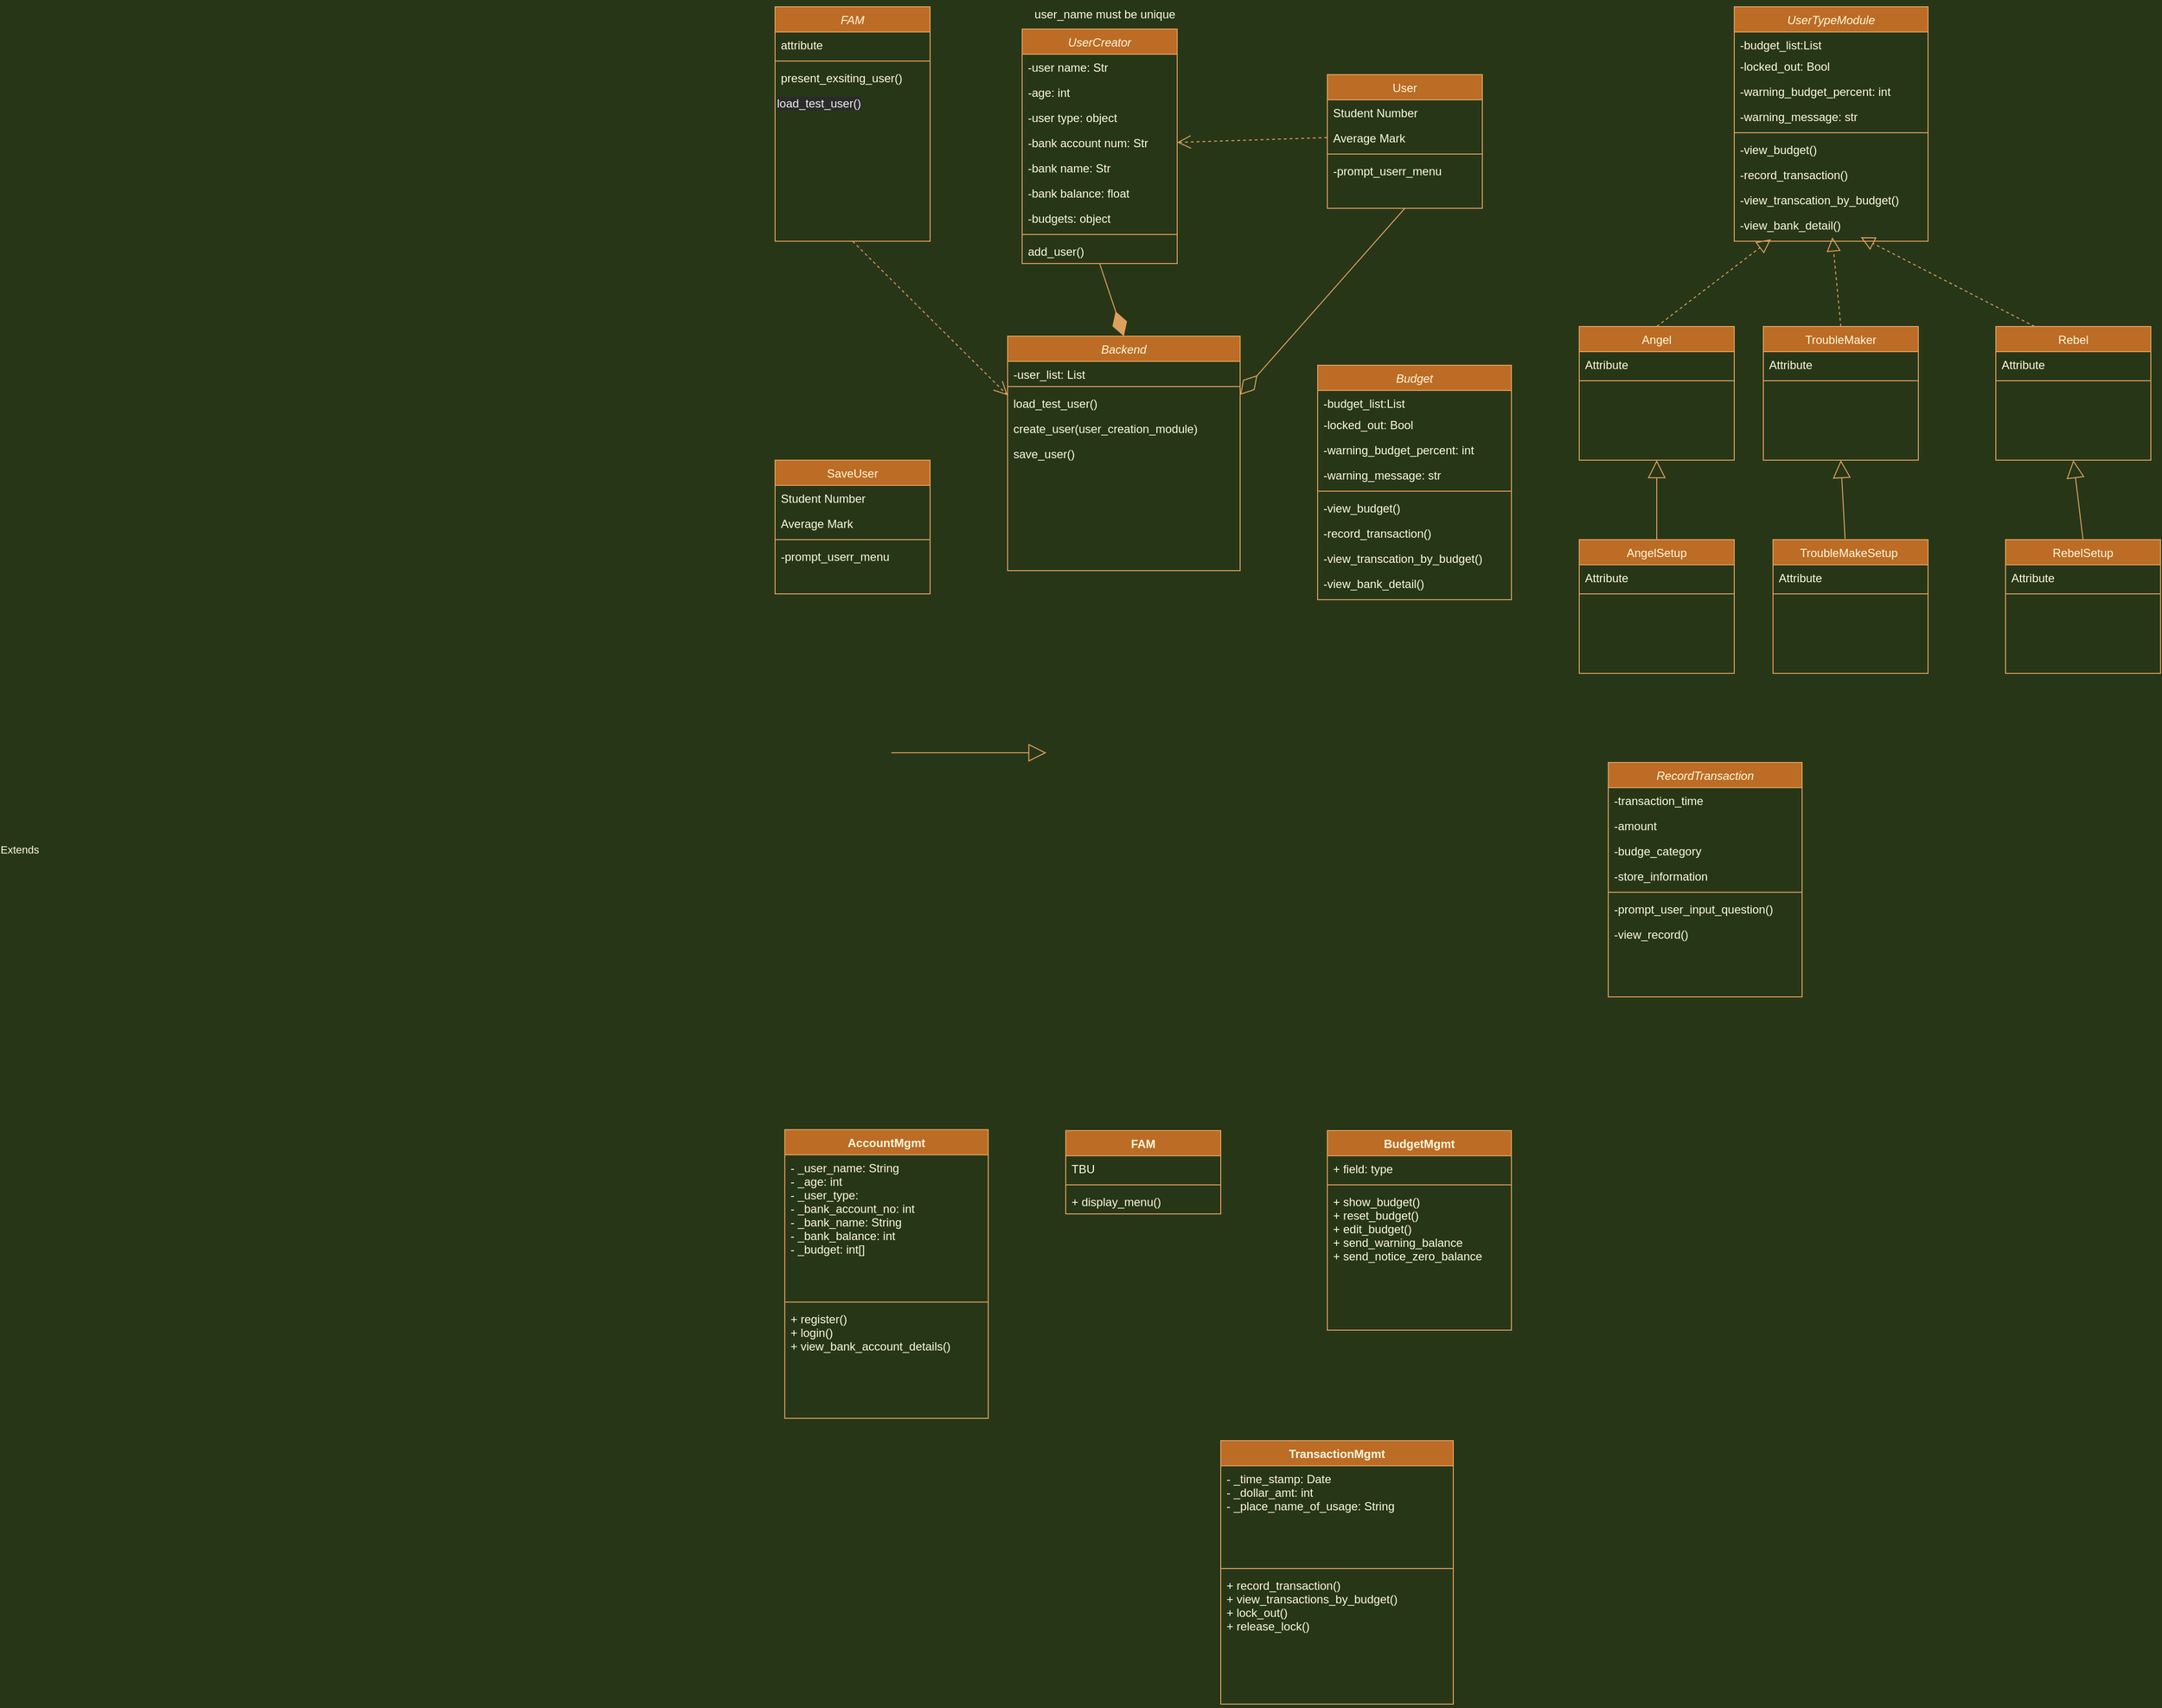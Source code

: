 <mxfile version="20.5.3" type="embed"><diagram name="페이지-1" id="A44BbUMmwWd1O3oi5qYL"><mxGraphModel dx="1912" dy="721" grid="1" gridSize="10" guides="1" tooltips="1" connect="1" arrows="1" fold="1" page="1" pageScale="1" pageWidth="827" pageHeight="1169" background="#283618" math="0" shadow="0"><root><mxCell id="0"/><mxCell id="1" parent="0"/><mxCell id="j7huyEhu6XZB4MYoPrBD-1" value="User" style="swimlane;fontStyle=0;align=center;verticalAlign=top;childLayout=stackLayout;horizontal=1;startSize=26;horizontalStack=0;resizeParent=1;resizeLast=0;collapsible=1;marginBottom=0;rounded=0;shadow=0;strokeWidth=1;fillColor=#BC6C25;strokeColor=#DDA15E;fontColor=#FEFAE0;" parent="1" vertex="1"><mxGeometry x="580" y="80" width="160" height="138" as="geometry"><mxRectangle x="130" y="380" width="160" height="26" as="alternateBounds"/></mxGeometry></mxCell><mxCell id="j7huyEhu6XZB4MYoPrBD-2" value="Student Number" style="text;align=left;verticalAlign=top;spacingLeft=4;spacingRight=4;overflow=hidden;rotatable=0;points=[[0,0.5],[1,0.5]];portConstraint=eastwest;fontColor=#FEFAE0;" parent="j7huyEhu6XZB4MYoPrBD-1" vertex="1"><mxGeometry y="26" width="160" height="26" as="geometry"/></mxCell><mxCell id="j7huyEhu6XZB4MYoPrBD-3" value="Average Mark" style="text;align=left;verticalAlign=top;spacingLeft=4;spacingRight=4;overflow=hidden;rotatable=0;points=[[0,0.5],[1,0.5]];portConstraint=eastwest;rounded=0;shadow=0;html=0;fontColor=#FEFAE0;" parent="j7huyEhu6XZB4MYoPrBD-1" vertex="1"><mxGeometry y="52" width="160" height="26" as="geometry"/></mxCell><mxCell id="j7huyEhu6XZB4MYoPrBD-4" value="" style="line;html=1;strokeWidth=1;align=left;verticalAlign=middle;spacingTop=-1;spacingLeft=3;spacingRight=3;rotatable=0;labelPosition=right;points=[];portConstraint=eastwest;labelBackgroundColor=#283618;fillColor=#BC6C25;strokeColor=#DDA15E;fontColor=#FEFAE0;" parent="j7huyEhu6XZB4MYoPrBD-1" vertex="1"><mxGeometry y="78" width="160" height="8" as="geometry"/></mxCell><mxCell id="j7huyEhu6XZB4MYoPrBD-5" value="-prompt_userr_menu" style="text;align=left;verticalAlign=top;spacingLeft=4;spacingRight=4;overflow=hidden;rotatable=0;points=[[0,0.5],[1,0.5]];portConstraint=eastwest;fontColor=#FEFAE0;" parent="j7huyEhu6XZB4MYoPrBD-1" vertex="1"><mxGeometry y="86" width="160" height="26" as="geometry"/></mxCell><mxCell id="j7huyEhu6XZB4MYoPrBD-6" value="FAM" style="swimlane;fontStyle=2;align=center;verticalAlign=top;childLayout=stackLayout;horizontal=1;startSize=26;horizontalStack=0;resizeParent=1;resizeLast=0;collapsible=1;marginBottom=0;rounded=0;shadow=0;strokeWidth=1;fillColor=#BC6C25;strokeColor=#DDA15E;fontColor=#FEFAE0;" parent="1" vertex="1"><mxGeometry x="10" y="10" width="160" height="242" as="geometry"><mxRectangle x="230" y="140" width="160" height="26" as="alternateBounds"/></mxGeometry></mxCell><mxCell id="j7huyEhu6XZB4MYoPrBD-7" value="attribute" style="text;align=left;verticalAlign=top;spacingLeft=4;spacingRight=4;overflow=hidden;rotatable=0;points=[[0,0.5],[1,0.5]];portConstraint=eastwest;rounded=0;shadow=0;html=0;fontColor=#FEFAE0;" parent="j7huyEhu6XZB4MYoPrBD-6" vertex="1"><mxGeometry y="26" width="160" height="26" as="geometry"/></mxCell><mxCell id="j7huyEhu6XZB4MYoPrBD-8" value="" style="line;html=1;strokeWidth=1;align=left;verticalAlign=middle;spacingTop=-1;spacingLeft=3;spacingRight=3;rotatable=0;labelPosition=right;points=[];portConstraint=eastwest;labelBackgroundColor=#283618;fillColor=#BC6C25;strokeColor=#DDA15E;fontColor=#FEFAE0;" parent="j7huyEhu6XZB4MYoPrBD-6" vertex="1"><mxGeometry y="52" width="160" height="8" as="geometry"/></mxCell><mxCell id="j7huyEhu6XZB4MYoPrBD-9" value="present_exsiting_user()" style="text;align=left;verticalAlign=top;spacingLeft=4;spacingRight=4;overflow=hidden;rotatable=0;points=[[0,0.5],[1,0.5]];portConstraint=eastwest;fontColor=#FEFAE0;" parent="j7huyEhu6XZB4MYoPrBD-6" vertex="1"><mxGeometry y="60" width="160" height="26" as="geometry"/></mxCell><mxCell id="j7huyEhu6XZB4MYoPrBD-10" value="&lt;meta charset=&quot;utf-8&quot;&gt;&lt;span style=&quot;color: rgb(240, 240, 240); font-family: Helvetica; font-size: 12px; font-style: normal; font-variant-ligatures: normal; font-variant-caps: normal; font-weight: 400; letter-spacing: normal; orphans: 2; text-align: left; text-indent: 0px; text-transform: none; widows: 2; word-spacing: 0px; -webkit-text-stroke-width: 0px; background-color: rgb(42, 42, 42); text-decoration-thickness: initial; text-decoration-style: initial; text-decoration-color: initial; float: none; display: inline !important;&quot;&gt;load_test_user()&lt;/span&gt;" style="text;whiteSpace=wrap;html=1;fontColor=#FEFAE0;" parent="j7huyEhu6XZB4MYoPrBD-6" vertex="1"><mxGeometry y="86" width="160" height="40" as="geometry"/></mxCell><mxCell id="j7huyEhu6XZB4MYoPrBD-11" value="UserTypeModule" style="swimlane;fontStyle=2;align=center;verticalAlign=top;childLayout=stackLayout;horizontal=1;startSize=26;horizontalStack=0;resizeParent=1;resizeLast=0;collapsible=1;marginBottom=0;rounded=0;shadow=0;strokeWidth=1;fillColor=#BC6C25;strokeColor=#DDA15E;fontColor=#FEFAE0;" parent="1" vertex="1"><mxGeometry x="1000" y="10" width="200" height="242" as="geometry"><mxRectangle x="230" y="140" width="160" height="26" as="alternateBounds"/></mxGeometry></mxCell><mxCell id="j7huyEhu6XZB4MYoPrBD-12" value="-budget_list:List" style="text;align=left;verticalAlign=top;spacingLeft=4;spacingRight=4;overflow=hidden;rotatable=0;points=[[0,0.5],[1,0.5]];portConstraint=eastwest;fontColor=#FEFAE0;" parent="j7huyEhu6XZB4MYoPrBD-11" vertex="1"><mxGeometry y="26" width="200" height="22" as="geometry"/></mxCell><mxCell id="j7huyEhu6XZB4MYoPrBD-13" value="-locked_out: Bool" style="text;align=left;verticalAlign=top;spacingLeft=4;spacingRight=4;overflow=hidden;rotatable=0;points=[[0,0.5],[1,0.5]];portConstraint=eastwest;rounded=0;shadow=0;html=0;fontColor=#FEFAE0;" parent="j7huyEhu6XZB4MYoPrBD-11" vertex="1"><mxGeometry y="48" width="200" height="26" as="geometry"/></mxCell><mxCell id="j7huyEhu6XZB4MYoPrBD-14" value="-warning_budget_percent: int" style="text;align=left;verticalAlign=top;spacingLeft=4;spacingRight=4;overflow=hidden;rotatable=0;points=[[0,0.5],[1,0.5]];portConstraint=eastwest;rounded=0;shadow=0;html=0;fontColor=#FEFAE0;" parent="j7huyEhu6XZB4MYoPrBD-11" vertex="1"><mxGeometry y="74" width="200" height="26" as="geometry"/></mxCell><mxCell id="j7huyEhu6XZB4MYoPrBD-15" value="-warning_message: str" style="text;align=left;verticalAlign=top;spacingLeft=4;spacingRight=4;overflow=hidden;rotatable=0;points=[[0,0.5],[1,0.5]];portConstraint=eastwest;rounded=0;shadow=0;html=0;fontColor=#FEFAE0;" parent="j7huyEhu6XZB4MYoPrBD-11" vertex="1"><mxGeometry y="100" width="200" height="26" as="geometry"/></mxCell><mxCell id="j7huyEhu6XZB4MYoPrBD-16" value="" style="line;html=1;strokeWidth=1;align=left;verticalAlign=middle;spacingTop=-1;spacingLeft=3;spacingRight=3;rotatable=0;labelPosition=right;points=[];portConstraint=eastwest;labelBackgroundColor=#283618;fillColor=#BC6C25;strokeColor=#DDA15E;fontColor=#FEFAE0;" parent="j7huyEhu6XZB4MYoPrBD-11" vertex="1"><mxGeometry y="126" width="200" height="8" as="geometry"/></mxCell><mxCell id="j7huyEhu6XZB4MYoPrBD-17" value="-view_budget()" style="text;align=left;verticalAlign=top;spacingLeft=4;spacingRight=4;overflow=hidden;rotatable=0;points=[[0,0.5],[1,0.5]];portConstraint=eastwest;fontColor=#FEFAE0;" parent="j7huyEhu6XZB4MYoPrBD-11" vertex="1"><mxGeometry y="134" width="200" height="26" as="geometry"/></mxCell><mxCell id="j7huyEhu6XZB4MYoPrBD-18" value="-record_transaction()" style="text;align=left;verticalAlign=top;spacingLeft=4;spacingRight=4;overflow=hidden;rotatable=0;points=[[0,0.5],[1,0.5]];portConstraint=eastwest;fontColor=#FEFAE0;" parent="j7huyEhu6XZB4MYoPrBD-11" vertex="1"><mxGeometry y="160" width="200" height="26" as="geometry"/></mxCell><mxCell id="j7huyEhu6XZB4MYoPrBD-19" value="-view_transcation_by_budget()" style="text;align=left;verticalAlign=top;spacingLeft=4;spacingRight=4;overflow=hidden;rotatable=0;points=[[0,0.5],[1,0.5]];portConstraint=eastwest;fontColor=#FEFAE0;" parent="j7huyEhu6XZB4MYoPrBD-11" vertex="1"><mxGeometry y="186" width="200" height="26" as="geometry"/></mxCell><mxCell id="j7huyEhu6XZB4MYoPrBD-20" value="-view_bank_detail()" style="text;align=left;verticalAlign=top;spacingLeft=4;spacingRight=4;overflow=hidden;rotatable=0;points=[[0,0.5],[1,0.5]];portConstraint=eastwest;fontColor=#FEFAE0;" parent="j7huyEhu6XZB4MYoPrBD-11" vertex="1"><mxGeometry y="212" width="200" height="26" as="geometry"/></mxCell><mxCell id="j7huyEhu6XZB4MYoPrBD-21" value="Angel" style="swimlane;fontStyle=0;align=center;verticalAlign=top;childLayout=stackLayout;horizontal=1;startSize=26;horizontalStack=0;resizeParent=1;resizeLast=0;collapsible=1;marginBottom=0;rounded=0;shadow=0;strokeWidth=1;fillColor=#BC6C25;strokeColor=#DDA15E;fontColor=#FEFAE0;" parent="1" vertex="1"><mxGeometry x="840" y="340" width="160" height="138" as="geometry"><mxRectangle x="130" y="380" width="160" height="26" as="alternateBounds"/></mxGeometry></mxCell><mxCell id="j7huyEhu6XZB4MYoPrBD-22" value="Attribute" style="text;align=left;verticalAlign=top;spacingLeft=4;spacingRight=4;overflow=hidden;rotatable=0;points=[[0,0.5],[1,0.5]];portConstraint=eastwest;fontColor=#FEFAE0;" parent="j7huyEhu6XZB4MYoPrBD-21" vertex="1"><mxGeometry y="26" width="160" height="26" as="geometry"/></mxCell><mxCell id="j7huyEhu6XZB4MYoPrBD-23" value="" style="line;html=1;strokeWidth=1;align=left;verticalAlign=middle;spacingTop=-1;spacingLeft=3;spacingRight=3;rotatable=0;labelPosition=right;points=[];portConstraint=eastwest;labelBackgroundColor=#283618;fillColor=#BC6C25;strokeColor=#DDA15E;fontColor=#FEFAE0;" parent="j7huyEhu6XZB4MYoPrBD-21" vertex="1"><mxGeometry y="52" width="160" height="8" as="geometry"/></mxCell><mxCell id="j7huyEhu6XZB4MYoPrBD-24" value="TroubleMaker" style="swimlane;fontStyle=0;align=center;verticalAlign=top;childLayout=stackLayout;horizontal=1;startSize=26;horizontalStack=0;resizeParent=1;resizeLast=0;collapsible=1;marginBottom=0;rounded=0;shadow=0;strokeWidth=1;fillColor=#BC6C25;strokeColor=#DDA15E;fontColor=#FEFAE0;" parent="1" vertex="1"><mxGeometry x="1030" y="340" width="160" height="138" as="geometry"><mxRectangle x="130" y="380" width="160" height="26" as="alternateBounds"/></mxGeometry></mxCell><mxCell id="j7huyEhu6XZB4MYoPrBD-25" value="Attribute" style="text;align=left;verticalAlign=top;spacingLeft=4;spacingRight=4;overflow=hidden;rotatable=0;points=[[0,0.5],[1,0.5]];portConstraint=eastwest;fontColor=#FEFAE0;" parent="j7huyEhu6XZB4MYoPrBD-24" vertex="1"><mxGeometry y="26" width="160" height="26" as="geometry"/></mxCell><mxCell id="j7huyEhu6XZB4MYoPrBD-26" value="" style="line;html=1;strokeWidth=1;align=left;verticalAlign=middle;spacingTop=-1;spacingLeft=3;spacingRight=3;rotatable=0;labelPosition=right;points=[];portConstraint=eastwest;labelBackgroundColor=#283618;fillColor=#BC6C25;strokeColor=#DDA15E;fontColor=#FEFAE0;" parent="j7huyEhu6XZB4MYoPrBD-24" vertex="1"><mxGeometry y="52" width="160" height="8" as="geometry"/></mxCell><mxCell id="j7huyEhu6XZB4MYoPrBD-27" value="Rebel" style="swimlane;fontStyle=0;align=center;verticalAlign=top;childLayout=stackLayout;horizontal=1;startSize=26;horizontalStack=0;resizeParent=1;resizeLast=0;collapsible=1;marginBottom=0;rounded=0;shadow=0;strokeWidth=1;fillColor=#BC6C25;strokeColor=#DDA15E;fontColor=#FEFAE0;" parent="1" vertex="1"><mxGeometry x="1270" y="340" width="160" height="138" as="geometry"><mxRectangle x="130" y="380" width="160" height="26" as="alternateBounds"/></mxGeometry></mxCell><mxCell id="j7huyEhu6XZB4MYoPrBD-28" value="Attribute" style="text;align=left;verticalAlign=top;spacingLeft=4;spacingRight=4;overflow=hidden;rotatable=0;points=[[0,0.5],[1,0.5]];portConstraint=eastwest;fontColor=#FEFAE0;" parent="j7huyEhu6XZB4MYoPrBD-27" vertex="1"><mxGeometry y="26" width="160" height="26" as="geometry"/></mxCell><mxCell id="j7huyEhu6XZB4MYoPrBD-29" value="" style="line;html=1;strokeWidth=1;align=left;verticalAlign=middle;spacingTop=-1;spacingLeft=3;spacingRight=3;rotatable=0;labelPosition=right;points=[];portConstraint=eastwest;labelBackgroundColor=#283618;fillColor=#BC6C25;strokeColor=#DDA15E;fontColor=#FEFAE0;" parent="j7huyEhu6XZB4MYoPrBD-27" vertex="1"><mxGeometry y="52" width="160" height="8" as="geometry"/></mxCell><mxCell id="j7huyEhu6XZB4MYoPrBD-30" value="" style="endArrow=block;dashed=1;endFill=0;endSize=12;html=1;rounded=0;exitX=0.5;exitY=0;exitDx=0;exitDy=0;entryX=0.189;entryY=1.076;entryDx=0;entryDy=0;entryPerimeter=0;labelBackgroundColor=#283618;strokeColor=#DDA15E;fontColor=#FEFAE0;" parent="1" source="j7huyEhu6XZB4MYoPrBD-21" target="j7huyEhu6XZB4MYoPrBD-20" edge="1"><mxGeometry width="160" relative="1" as="geometry"><mxPoint x="589" y="367.66" as="sourcePoint"/><mxPoint x="950" y="250" as="targetPoint"/></mxGeometry></mxCell><mxCell id="j7huyEhu6XZB4MYoPrBD-31" value="" style="endArrow=block;dashed=1;endFill=0;endSize=12;html=1;rounded=0;exitX=0.5;exitY=0;exitDx=0;exitDy=0;labelBackgroundColor=#283618;strokeColor=#DDA15E;fontColor=#FEFAE0;" parent="1" source="j7huyEhu6XZB4MYoPrBD-24" target="j7huyEhu6XZB4MYoPrBD-20" edge="1"><mxGeometry width="160" relative="1" as="geometry"><mxPoint x="1010" y="327.66" as="sourcePoint"/><mxPoint x="1244.08" y="259.998" as="targetPoint"/></mxGeometry></mxCell><mxCell id="j7huyEhu6XZB4MYoPrBD-32" value="" style="endArrow=block;dashed=1;endFill=0;endSize=12;html=1;rounded=0;exitX=0.25;exitY=0;exitDx=0;exitDy=0;entryX=0.653;entryY=0.993;entryDx=0;entryDy=0;entryPerimeter=0;labelBackgroundColor=#283618;strokeColor=#DDA15E;fontColor=#FEFAE0;" parent="1" source="j7huyEhu6XZB4MYoPrBD-27" target="j7huyEhu6XZB4MYoPrBD-20" edge="1"><mxGeometry width="160" relative="1" as="geometry"><mxPoint x="1160" y="317.66" as="sourcePoint"/><mxPoint x="1394.08" y="249.998" as="targetPoint"/></mxGeometry></mxCell><mxCell id="j7huyEhu6XZB4MYoPrBD-33" value="" style="group;fontColor=#FEFAE0;" parent="1" connectable="0" vertex="1"><mxGeometry x="265" y="3" width="170" height="272" as="geometry"/></mxCell><mxCell id="j7huyEhu6XZB4MYoPrBD-34" value="UserCreator" style="swimlane;fontStyle=2;align=center;verticalAlign=top;childLayout=stackLayout;horizontal=1;startSize=26;horizontalStack=0;resizeParent=1;resizeLast=0;collapsible=1;marginBottom=0;rounded=0;shadow=0;strokeWidth=1;fillColor=#BC6C25;strokeColor=#DDA15E;fontColor=#FEFAE0;" parent="j7huyEhu6XZB4MYoPrBD-33" vertex="1"><mxGeometry y="30" width="160" height="242" as="geometry"><mxRectangle x="230" y="140" width="160" height="26" as="alternateBounds"/></mxGeometry></mxCell><mxCell id="j7huyEhu6XZB4MYoPrBD-35" value="-user name: Str" style="text;align=left;verticalAlign=top;spacingLeft=4;spacingRight=4;overflow=hidden;rotatable=0;points=[[0,0.5],[1,0.5]];portConstraint=eastwest;fontColor=#FEFAE0;" parent="j7huyEhu6XZB4MYoPrBD-34" vertex="1"><mxGeometry y="26" width="160" height="26" as="geometry"/></mxCell><mxCell id="j7huyEhu6XZB4MYoPrBD-36" value="-age: int" style="text;align=left;verticalAlign=top;spacingLeft=4;spacingRight=4;overflow=hidden;rotatable=0;points=[[0,0.5],[1,0.5]];portConstraint=eastwest;rounded=0;shadow=0;html=0;fontColor=#FEFAE0;" parent="j7huyEhu6XZB4MYoPrBD-34" vertex="1"><mxGeometry y="52" width="160" height="26" as="geometry"/></mxCell><mxCell id="j7huyEhu6XZB4MYoPrBD-37" value="-user type: object" style="text;align=left;verticalAlign=top;spacingLeft=4;spacingRight=4;overflow=hidden;rotatable=0;points=[[0,0.5],[1,0.5]];portConstraint=eastwest;rounded=0;shadow=0;html=0;fontColor=#FEFAE0;" parent="j7huyEhu6XZB4MYoPrBD-34" vertex="1"><mxGeometry y="78" width="160" height="26" as="geometry"/></mxCell><mxCell id="j7huyEhu6XZB4MYoPrBD-38" value="-bank account num: Str" style="text;align=left;verticalAlign=top;spacingLeft=4;spacingRight=4;overflow=hidden;rotatable=0;points=[[0,0.5],[1,0.5]];portConstraint=eastwest;rounded=0;shadow=0;html=0;fontColor=#FEFAE0;" parent="j7huyEhu6XZB4MYoPrBD-34" vertex="1"><mxGeometry y="104" width="160" height="26" as="geometry"/></mxCell><mxCell id="j7huyEhu6XZB4MYoPrBD-39" value="-bank name: Str" style="text;align=left;verticalAlign=top;spacingLeft=4;spacingRight=4;overflow=hidden;rotatable=0;points=[[0,0.5],[1,0.5]];portConstraint=eastwest;rounded=0;shadow=0;html=0;fontColor=#FEFAE0;" parent="j7huyEhu6XZB4MYoPrBD-34" vertex="1"><mxGeometry y="130" width="160" height="26" as="geometry"/></mxCell><mxCell id="j7huyEhu6XZB4MYoPrBD-40" value="-bank balance: float" style="text;align=left;verticalAlign=top;spacingLeft=4;spacingRight=4;overflow=hidden;rotatable=0;points=[[0,0.5],[1,0.5]];portConstraint=eastwest;rounded=0;shadow=0;html=0;fontColor=#FEFAE0;" parent="j7huyEhu6XZB4MYoPrBD-34" vertex="1"><mxGeometry y="156" width="160" height="26" as="geometry"/></mxCell><mxCell id="j7huyEhu6XZB4MYoPrBD-41" value="-budgets: object" style="text;align=left;verticalAlign=top;spacingLeft=4;spacingRight=4;overflow=hidden;rotatable=0;points=[[0,0.5],[1,0.5]];portConstraint=eastwest;rounded=0;shadow=0;html=0;fontColor=#FEFAE0;" parent="j7huyEhu6XZB4MYoPrBD-34" vertex="1"><mxGeometry y="182" width="160" height="26" as="geometry"/></mxCell><mxCell id="j7huyEhu6XZB4MYoPrBD-42" value="" style="line;html=1;strokeWidth=1;align=left;verticalAlign=middle;spacingTop=-1;spacingLeft=3;spacingRight=3;rotatable=0;labelPosition=right;points=[];portConstraint=eastwest;labelBackgroundColor=#283618;fillColor=#BC6C25;strokeColor=#DDA15E;fontColor=#FEFAE0;" parent="j7huyEhu6XZB4MYoPrBD-34" vertex="1"><mxGeometry y="208" width="160" height="8" as="geometry"/></mxCell><mxCell id="j7huyEhu6XZB4MYoPrBD-43" value="add_user()" style="text;align=left;verticalAlign=top;spacingLeft=4;spacingRight=4;overflow=hidden;rotatable=0;points=[[0,0.5],[1,0.5]];portConstraint=eastwest;fontColor=#FEFAE0;" parent="j7huyEhu6XZB4MYoPrBD-34" vertex="1"><mxGeometry y="216" width="160" height="24" as="geometry"/></mxCell><mxCell id="j7huyEhu6XZB4MYoPrBD-44" value="user_name must be unique" style="text;html=1;align=center;verticalAlign=middle;resizable=0;points=[];autosize=1;strokeColor=none;fillColor=none;fontColor=#FEFAE0;" parent="j7huyEhu6XZB4MYoPrBD-33" vertex="1"><mxGeometry width="170" height="30" as="geometry"/></mxCell><mxCell id="j7huyEhu6XZB4MYoPrBD-45" value="Budget" style="swimlane;fontStyle=2;align=center;verticalAlign=top;childLayout=stackLayout;horizontal=1;startSize=26;horizontalStack=0;resizeParent=1;resizeLast=0;collapsible=1;marginBottom=0;rounded=0;shadow=0;strokeWidth=1;fillColor=#BC6C25;strokeColor=#DDA15E;fontColor=#FEFAE0;" parent="1" vertex="1"><mxGeometry x="570" y="380" width="200" height="242" as="geometry"><mxRectangle x="230" y="140" width="160" height="26" as="alternateBounds"/></mxGeometry></mxCell><mxCell id="j7huyEhu6XZB4MYoPrBD-46" value="-budget_list:List" style="text;align=left;verticalAlign=top;spacingLeft=4;spacingRight=4;overflow=hidden;rotatable=0;points=[[0,0.5],[1,0.5]];portConstraint=eastwest;fontColor=#FEFAE0;" parent="j7huyEhu6XZB4MYoPrBD-45" vertex="1"><mxGeometry y="26" width="200" height="22" as="geometry"/></mxCell><mxCell id="j7huyEhu6XZB4MYoPrBD-47" value="-locked_out: Bool" style="text;align=left;verticalAlign=top;spacingLeft=4;spacingRight=4;overflow=hidden;rotatable=0;points=[[0,0.5],[1,0.5]];portConstraint=eastwest;rounded=0;shadow=0;html=0;fontColor=#FEFAE0;" parent="j7huyEhu6XZB4MYoPrBD-45" vertex="1"><mxGeometry y="48" width="200" height="26" as="geometry"/></mxCell><mxCell id="j7huyEhu6XZB4MYoPrBD-48" value="-warning_budget_percent: int" style="text;align=left;verticalAlign=top;spacingLeft=4;spacingRight=4;overflow=hidden;rotatable=0;points=[[0,0.5],[1,0.5]];portConstraint=eastwest;rounded=0;shadow=0;html=0;fontColor=#FEFAE0;" parent="j7huyEhu6XZB4MYoPrBD-45" vertex="1"><mxGeometry y="74" width="200" height="26" as="geometry"/></mxCell><mxCell id="j7huyEhu6XZB4MYoPrBD-49" value="-warning_message: str" style="text;align=left;verticalAlign=top;spacingLeft=4;spacingRight=4;overflow=hidden;rotatable=0;points=[[0,0.5],[1,0.5]];portConstraint=eastwest;rounded=0;shadow=0;html=0;fontColor=#FEFAE0;" parent="j7huyEhu6XZB4MYoPrBD-45" vertex="1"><mxGeometry y="100" width="200" height="26" as="geometry"/></mxCell><mxCell id="j7huyEhu6XZB4MYoPrBD-50" value="" style="line;html=1;strokeWidth=1;align=left;verticalAlign=middle;spacingTop=-1;spacingLeft=3;spacingRight=3;rotatable=0;labelPosition=right;points=[];portConstraint=eastwest;labelBackgroundColor=#283618;fillColor=#BC6C25;strokeColor=#DDA15E;fontColor=#FEFAE0;" parent="j7huyEhu6XZB4MYoPrBD-45" vertex="1"><mxGeometry y="126" width="200" height="8" as="geometry"/></mxCell><mxCell id="j7huyEhu6XZB4MYoPrBD-51" value="-view_budget()" style="text;align=left;verticalAlign=top;spacingLeft=4;spacingRight=4;overflow=hidden;rotatable=0;points=[[0,0.5],[1,0.5]];portConstraint=eastwest;fontColor=#FEFAE0;" parent="j7huyEhu6XZB4MYoPrBD-45" vertex="1"><mxGeometry y="134" width="200" height="26" as="geometry"/></mxCell><mxCell id="j7huyEhu6XZB4MYoPrBD-52" value="-record_transaction()" style="text;align=left;verticalAlign=top;spacingLeft=4;spacingRight=4;overflow=hidden;rotatable=0;points=[[0,0.5],[1,0.5]];portConstraint=eastwest;fontColor=#FEFAE0;" parent="j7huyEhu6XZB4MYoPrBD-45" vertex="1"><mxGeometry y="160" width="200" height="26" as="geometry"/></mxCell><mxCell id="j7huyEhu6XZB4MYoPrBD-53" value="-view_transcation_by_budget()" style="text;align=left;verticalAlign=top;spacingLeft=4;spacingRight=4;overflow=hidden;rotatable=0;points=[[0,0.5],[1,0.5]];portConstraint=eastwest;fontColor=#FEFAE0;" parent="j7huyEhu6XZB4MYoPrBD-45" vertex="1"><mxGeometry y="186" width="200" height="26" as="geometry"/></mxCell><mxCell id="j7huyEhu6XZB4MYoPrBD-54" value="-view_bank_detail()" style="text;align=left;verticalAlign=top;spacingLeft=4;spacingRight=4;overflow=hidden;rotatable=0;points=[[0,0.5],[1,0.5]];portConstraint=eastwest;fontColor=#FEFAE0;" parent="j7huyEhu6XZB4MYoPrBD-45" vertex="1"><mxGeometry y="212" width="200" height="26" as="geometry"/></mxCell><mxCell id="j7huyEhu6XZB4MYoPrBD-55" value="AngelSetup" style="swimlane;fontStyle=0;align=center;verticalAlign=top;childLayout=stackLayout;horizontal=1;startSize=26;horizontalStack=0;resizeParent=1;resizeLast=0;collapsible=1;marginBottom=0;rounded=0;shadow=0;strokeWidth=1;fillColor=#BC6C25;strokeColor=#DDA15E;fontColor=#FEFAE0;" parent="1" vertex="1"><mxGeometry x="840" y="560" width="160" height="138" as="geometry"><mxRectangle x="130" y="380" width="160" height="26" as="alternateBounds"/></mxGeometry></mxCell><mxCell id="j7huyEhu6XZB4MYoPrBD-56" value="Attribute" style="text;align=left;verticalAlign=top;spacingLeft=4;spacingRight=4;overflow=hidden;rotatable=0;points=[[0,0.5],[1,0.5]];portConstraint=eastwest;fontColor=#FEFAE0;" parent="j7huyEhu6XZB4MYoPrBD-55" vertex="1"><mxGeometry y="26" width="160" height="26" as="geometry"/></mxCell><mxCell id="j7huyEhu6XZB4MYoPrBD-57" value="" style="line;html=1;strokeWidth=1;align=left;verticalAlign=middle;spacingTop=-1;spacingLeft=3;spacingRight=3;rotatable=0;labelPosition=right;points=[];portConstraint=eastwest;labelBackgroundColor=#283618;fillColor=#BC6C25;strokeColor=#DDA15E;fontColor=#FEFAE0;" parent="j7huyEhu6XZB4MYoPrBD-55" vertex="1"><mxGeometry y="52" width="160" height="8" as="geometry"/></mxCell><mxCell id="j7huyEhu6XZB4MYoPrBD-58" value="TroubleMakeSetup " style="swimlane;fontStyle=0;align=center;verticalAlign=top;childLayout=stackLayout;horizontal=1;startSize=26;horizontalStack=0;resizeParent=1;resizeLast=0;collapsible=1;marginBottom=0;rounded=0;shadow=0;strokeWidth=1;fillColor=#BC6C25;strokeColor=#DDA15E;fontColor=#FEFAE0;" parent="1" vertex="1"><mxGeometry x="1040" y="560" width="160" height="138" as="geometry"><mxRectangle x="130" y="380" width="160" height="26" as="alternateBounds"/></mxGeometry></mxCell><mxCell id="j7huyEhu6XZB4MYoPrBD-59" value="Attribute" style="text;align=left;verticalAlign=top;spacingLeft=4;spacingRight=4;overflow=hidden;rotatable=0;points=[[0,0.5],[1,0.5]];portConstraint=eastwest;fontColor=#FEFAE0;" parent="j7huyEhu6XZB4MYoPrBD-58" vertex="1"><mxGeometry y="26" width="160" height="26" as="geometry"/></mxCell><mxCell id="j7huyEhu6XZB4MYoPrBD-60" value="" style="line;html=1;strokeWidth=1;align=left;verticalAlign=middle;spacingTop=-1;spacingLeft=3;spacingRight=3;rotatable=0;labelPosition=right;points=[];portConstraint=eastwest;labelBackgroundColor=#283618;fillColor=#BC6C25;strokeColor=#DDA15E;fontColor=#FEFAE0;" parent="j7huyEhu6XZB4MYoPrBD-58" vertex="1"><mxGeometry y="52" width="160" height="8" as="geometry"/></mxCell><mxCell id="j7huyEhu6XZB4MYoPrBD-61" value="RebelSetup" style="swimlane;fontStyle=0;align=center;verticalAlign=top;childLayout=stackLayout;horizontal=1;startSize=26;horizontalStack=0;resizeParent=1;resizeLast=0;collapsible=1;marginBottom=0;rounded=0;shadow=0;strokeWidth=1;fillColor=#BC6C25;strokeColor=#DDA15E;fontColor=#FEFAE0;" parent="1" vertex="1"><mxGeometry x="1280" y="560" width="160" height="138" as="geometry"><mxRectangle x="130" y="380" width="160" height="26" as="alternateBounds"/></mxGeometry></mxCell><mxCell id="j7huyEhu6XZB4MYoPrBD-62" value="Attribute" style="text;align=left;verticalAlign=top;spacingLeft=4;spacingRight=4;overflow=hidden;rotatable=0;points=[[0,0.5],[1,0.5]];portConstraint=eastwest;fontColor=#FEFAE0;" parent="j7huyEhu6XZB4MYoPrBD-61" vertex="1"><mxGeometry y="26" width="160" height="26" as="geometry"/></mxCell><mxCell id="j7huyEhu6XZB4MYoPrBD-63" value="" style="line;html=1;strokeWidth=1;align=left;verticalAlign=middle;spacingTop=-1;spacingLeft=3;spacingRight=3;rotatable=0;labelPosition=right;points=[];portConstraint=eastwest;labelBackgroundColor=#283618;fillColor=#BC6C25;strokeColor=#DDA15E;fontColor=#FEFAE0;" parent="j7huyEhu6XZB4MYoPrBD-61" vertex="1"><mxGeometry y="52" width="160" height="8" as="geometry"/></mxCell><mxCell id="j7huyEhu6XZB4MYoPrBD-64" value="" style="endArrow=block;endSize=16;endFill=0;html=1;rounded=0;entryX=0.5;entryY=1;entryDx=0;entryDy=0;exitX=0.5;exitY=0;exitDx=0;exitDy=0;labelBackgroundColor=#283618;strokeColor=#DDA15E;fontColor=#FEFAE0;" parent="1" source="j7huyEhu6XZB4MYoPrBD-55" target="j7huyEhu6XZB4MYoPrBD-21" edge="1"><mxGeometry x="-0.375" y="-50" width="160" relative="1" as="geometry"><mxPoint x="780" y="590" as="sourcePoint"/><mxPoint x="790" y="500" as="targetPoint"/><mxPoint as="offset"/></mxGeometry></mxCell><mxCell id="j7huyEhu6XZB4MYoPrBD-65" value="" style="endArrow=block;endSize=16;endFill=0;html=1;rounded=0;entryX=0.5;entryY=1;entryDx=0;entryDy=0;exitX=0.465;exitY=-0.006;exitDx=0;exitDy=0;exitPerimeter=0;labelBackgroundColor=#283618;strokeColor=#DDA15E;fontColor=#FEFAE0;" parent="1" source="j7huyEhu6XZB4MYoPrBD-58" target="j7huyEhu6XZB4MYoPrBD-24" edge="1"><mxGeometry x="-0.375" y="-50" width="160" relative="1" as="geometry"><mxPoint x="1040" y="572" as="sourcePoint"/><mxPoint x="1040" y="490" as="targetPoint"/><mxPoint as="offset"/></mxGeometry></mxCell><mxCell id="j7huyEhu6XZB4MYoPrBD-66" value="" style="endArrow=block;endSize=16;endFill=0;html=1;rounded=0;entryX=0.5;entryY=1;entryDx=0;entryDy=0;exitX=0.5;exitY=0;exitDx=0;exitDy=0;labelBackgroundColor=#283618;strokeColor=#DDA15E;fontColor=#FEFAE0;" parent="1" source="j7huyEhu6XZB4MYoPrBD-61" target="j7huyEhu6XZB4MYoPrBD-27" edge="1"><mxGeometry x="-0.375" y="-50" width="160" relative="1" as="geometry"><mxPoint x="1270" y="560" as="sourcePoint"/><mxPoint x="1270" y="478" as="targetPoint"/><mxPoint as="offset"/></mxGeometry></mxCell><mxCell id="j7huyEhu6XZB4MYoPrBD-67" value="Extends" style="endArrow=block;endSize=16;endFill=0;html=1;rounded=0;labelBackgroundColor=#283618;strokeColor=#DDA15E;fontColor=#FEFAE0;" parent="1" edge="1"><mxGeometry x="-1" y="-906" width="160" relative="1" as="geometry"><mxPoint x="130" y="780" as="sourcePoint"/><mxPoint x="290" y="780" as="targetPoint"/><mxPoint x="-900" y="-806" as="offset"/></mxGeometry></mxCell><mxCell id="j7huyEhu6XZB4MYoPrBD-68" value="SaveUser" style="swimlane;fontStyle=0;align=center;verticalAlign=top;childLayout=stackLayout;horizontal=1;startSize=26;horizontalStack=0;resizeParent=1;resizeLast=0;collapsible=1;marginBottom=0;rounded=0;shadow=0;strokeWidth=1;fillColor=#BC6C25;strokeColor=#DDA15E;fontColor=#FEFAE0;" parent="1" vertex="1"><mxGeometry x="10" y="478" width="160" height="138" as="geometry"><mxRectangle x="130" y="380" width="160" height="26" as="alternateBounds"/></mxGeometry></mxCell><mxCell id="j7huyEhu6XZB4MYoPrBD-69" value="Student Number" style="text;align=left;verticalAlign=top;spacingLeft=4;spacingRight=4;overflow=hidden;rotatable=0;points=[[0,0.5],[1,0.5]];portConstraint=eastwest;fontColor=#FEFAE0;" parent="j7huyEhu6XZB4MYoPrBD-68" vertex="1"><mxGeometry y="26" width="160" height="26" as="geometry"/></mxCell><mxCell id="j7huyEhu6XZB4MYoPrBD-70" value="Average Mark" style="text;align=left;verticalAlign=top;spacingLeft=4;spacingRight=4;overflow=hidden;rotatable=0;points=[[0,0.5],[1,0.5]];portConstraint=eastwest;rounded=0;shadow=0;html=0;fontColor=#FEFAE0;" parent="j7huyEhu6XZB4MYoPrBD-68" vertex="1"><mxGeometry y="52" width="160" height="26" as="geometry"/></mxCell><mxCell id="j7huyEhu6XZB4MYoPrBD-71" value="" style="line;html=1;strokeWidth=1;align=left;verticalAlign=middle;spacingTop=-1;spacingLeft=3;spacingRight=3;rotatable=0;labelPosition=right;points=[];portConstraint=eastwest;labelBackgroundColor=#283618;fillColor=#BC6C25;strokeColor=#DDA15E;fontColor=#FEFAE0;" parent="j7huyEhu6XZB4MYoPrBD-68" vertex="1"><mxGeometry y="78" width="160" height="8" as="geometry"/></mxCell><mxCell id="j7huyEhu6XZB4MYoPrBD-72" value="-prompt_userr_menu" style="text;align=left;verticalAlign=top;spacingLeft=4;spacingRight=4;overflow=hidden;rotatable=0;points=[[0,0.5],[1,0.5]];portConstraint=eastwest;fontColor=#FEFAE0;" parent="j7huyEhu6XZB4MYoPrBD-68" vertex="1"><mxGeometry y="86" width="160" height="26" as="geometry"/></mxCell><mxCell id="j7huyEhu6XZB4MYoPrBD-73" value="Backend" style="swimlane;fontStyle=2;align=center;verticalAlign=top;childLayout=stackLayout;horizontal=1;startSize=26;horizontalStack=0;resizeParent=1;resizeLast=0;collapsible=1;marginBottom=0;rounded=0;shadow=0;strokeWidth=1;fillColor=#BC6C25;strokeColor=#DDA15E;fontColor=#FEFAE0;" parent="1" vertex="1"><mxGeometry x="250" y="350" width="240" height="242" as="geometry"><mxRectangle x="230" y="140" width="160" height="26" as="alternateBounds"/></mxGeometry></mxCell><mxCell id="j7huyEhu6XZB4MYoPrBD-74" value="-user_list: List" style="text;align=left;verticalAlign=top;spacingLeft=4;spacingRight=4;overflow=hidden;rotatable=0;points=[[0,0.5],[1,0.5]];portConstraint=eastwest;fontColor=#FEFAE0;" parent="j7huyEhu6XZB4MYoPrBD-73" vertex="1"><mxGeometry y="26" width="240" height="22" as="geometry"/></mxCell><mxCell id="j7huyEhu6XZB4MYoPrBD-75" value="" style="line;html=1;strokeWidth=1;align=left;verticalAlign=middle;spacingTop=-1;spacingLeft=3;spacingRight=3;rotatable=0;labelPosition=right;points=[];portConstraint=eastwest;labelBackgroundColor=#283618;fillColor=#BC6C25;strokeColor=#DDA15E;fontColor=#FEFAE0;" parent="j7huyEhu6XZB4MYoPrBD-73" vertex="1"><mxGeometry y="48" width="240" height="8" as="geometry"/></mxCell><mxCell id="j7huyEhu6XZB4MYoPrBD-76" value="load_test_user()" style="text;align=left;verticalAlign=top;spacingLeft=4;spacingRight=4;overflow=hidden;rotatable=0;points=[[0,0.5],[1,0.5]];portConstraint=eastwest;fontColor=#FEFAE0;" parent="j7huyEhu6XZB4MYoPrBD-73" vertex="1"><mxGeometry y="56" width="240" height="26" as="geometry"/></mxCell><mxCell id="j7huyEhu6XZB4MYoPrBD-77" value="create_user(user_creation_module)" style="text;align=left;verticalAlign=top;spacingLeft=4;spacingRight=4;overflow=hidden;rotatable=0;points=[[0,0.5],[1,0.5]];portConstraint=eastwest;fontColor=#FEFAE0;" parent="j7huyEhu6XZB4MYoPrBD-73" vertex="1"><mxGeometry y="82" width="240" height="26" as="geometry"/></mxCell><mxCell id="j7huyEhu6XZB4MYoPrBD-78" value="save_user()" style="text;align=left;verticalAlign=top;spacingLeft=4;spacingRight=4;overflow=hidden;rotatable=0;points=[[0,0.5],[1,0.5]];portConstraint=eastwest;fontColor=#FEFAE0;" parent="j7huyEhu6XZB4MYoPrBD-73" vertex="1"><mxGeometry y="108" width="240" height="26" as="geometry"/></mxCell><mxCell id="j7huyEhu6XZB4MYoPrBD-79" value="" style="endArrow=diamondThin;endFill=0;endSize=24;html=1;rounded=0;exitX=0.5;exitY=1;exitDx=0;exitDy=0;entryX=1;entryY=0.25;entryDx=0;entryDy=0;labelBackgroundColor=#283618;strokeColor=#DDA15E;fontColor=#FEFAE0;" parent="1" source="j7huyEhu6XZB4MYoPrBD-1" target="j7huyEhu6XZB4MYoPrBD-73" edge="1"><mxGeometry width="160" relative="1" as="geometry"><mxPoint x="500" y="330" as="sourcePoint"/><mxPoint x="510" y="430" as="targetPoint"/></mxGeometry></mxCell><mxCell id="j7huyEhu6XZB4MYoPrBD-80" value="" style="endArrow=open;endSize=12;dashed=1;html=1;rounded=0;entryX=0;entryY=0.5;entryDx=0;entryDy=0;exitX=0.5;exitY=1;exitDx=0;exitDy=0;labelBackgroundColor=#283618;strokeColor=#DDA15E;fontColor=#FEFAE0;" parent="1" source="j7huyEhu6XZB4MYoPrBD-6" edge="1"><mxGeometry width="160" relative="1" as="geometry"><mxPoint x="120" y="314.0" as="sourcePoint"/><mxPoint x="250" y="411.0" as="targetPoint"/></mxGeometry></mxCell><mxCell id="j7huyEhu6XZB4MYoPrBD-81" value="" style="endArrow=diamondThin;endFill=1;endSize=24;html=1;rounded=0;exitX=0.5;exitY=1;exitDx=0;exitDy=0;entryX=0.5;entryY=0;entryDx=0;entryDy=0;labelBackgroundColor=#283618;strokeColor=#DDA15E;fontColor=#FEFAE0;" parent="1" source="j7huyEhu6XZB4MYoPrBD-34" target="j7huyEhu6XZB4MYoPrBD-73" edge="1"><mxGeometry width="160" relative="1" as="geometry"><mxPoint x="280" y="330" as="sourcePoint"/><mxPoint x="440" y="320" as="targetPoint"/></mxGeometry></mxCell><mxCell id="j7huyEhu6XZB4MYoPrBD-82" value="" style="endArrow=open;endSize=12;dashed=1;html=1;rounded=0;exitX=0;exitY=0.5;exitDx=0;exitDy=0;entryX=1;entryY=0.5;entryDx=0;entryDy=0;labelBackgroundColor=#283618;strokeColor=#DDA15E;fontColor=#FEFAE0;" parent="1" source="j7huyEhu6XZB4MYoPrBD-3" target="j7huyEhu6XZB4MYoPrBD-38" edge="1"><mxGeometry x="-0.125" y="100" width="160" relative="1" as="geometry"><mxPoint x="450" y="240" as="sourcePoint"/><mxPoint x="610" y="240" as="targetPoint"/><mxPoint as="offset"/></mxGeometry></mxCell><mxCell id="j7huyEhu6XZB4MYoPrBD-83" value="RecordTransaction" style="swimlane;fontStyle=2;align=center;verticalAlign=top;childLayout=stackLayout;horizontal=1;startSize=26;horizontalStack=0;resizeParent=1;resizeLast=0;collapsible=1;marginBottom=0;rounded=0;shadow=0;strokeWidth=1;fillColor=#BC6C25;strokeColor=#DDA15E;fontColor=#FEFAE0;" parent="1" vertex="1"><mxGeometry x="870" y="790" width="200" height="242" as="geometry"><mxRectangle x="230" y="140" width="160" height="26" as="alternateBounds"/></mxGeometry></mxCell><mxCell id="j7huyEhu6XZB4MYoPrBD-84" value="-transaction_time" style="text;align=left;verticalAlign=top;spacingLeft=4;spacingRight=4;overflow=hidden;rotatable=0;points=[[0,0.5],[1,0.5]];portConstraint=eastwest;rounded=0;shadow=0;html=0;fontColor=#FEFAE0;" parent="j7huyEhu6XZB4MYoPrBD-83" vertex="1"><mxGeometry y="26" width="200" height="26" as="geometry"/></mxCell><mxCell id="j7huyEhu6XZB4MYoPrBD-85" value="-amount" style="text;align=left;verticalAlign=top;spacingLeft=4;spacingRight=4;overflow=hidden;rotatable=0;points=[[0,0.5],[1,0.5]];portConstraint=eastwest;rounded=0;shadow=0;html=0;fontColor=#FEFAE0;" parent="j7huyEhu6XZB4MYoPrBD-83" vertex="1"><mxGeometry y="52" width="200" height="26" as="geometry"/></mxCell><mxCell id="j7huyEhu6XZB4MYoPrBD-86" value="-budge_category" style="text;align=left;verticalAlign=top;spacingLeft=4;spacingRight=4;overflow=hidden;rotatable=0;points=[[0,0.5],[1,0.5]];portConstraint=eastwest;rounded=0;shadow=0;html=0;fontColor=#FEFAE0;" parent="j7huyEhu6XZB4MYoPrBD-83" vertex="1"><mxGeometry y="78" width="200" height="26" as="geometry"/></mxCell><mxCell id="j7huyEhu6XZB4MYoPrBD-87" value="-store_information" style="text;align=left;verticalAlign=top;spacingLeft=4;spacingRight=4;overflow=hidden;rotatable=0;points=[[0,0.5],[1,0.5]];portConstraint=eastwest;fontColor=#FEFAE0;" parent="j7huyEhu6XZB4MYoPrBD-83" vertex="1"><mxGeometry y="104" width="200" height="26" as="geometry"/></mxCell><mxCell id="j7huyEhu6XZB4MYoPrBD-88" value="" style="line;html=1;strokeWidth=1;align=left;verticalAlign=middle;spacingTop=-1;spacingLeft=3;spacingRight=3;rotatable=0;labelPosition=right;points=[];portConstraint=eastwest;labelBackgroundColor=#283618;fillColor=#BC6C25;strokeColor=#DDA15E;fontColor=#FEFAE0;" parent="j7huyEhu6XZB4MYoPrBD-83" vertex="1"><mxGeometry y="130" width="200" height="8" as="geometry"/></mxCell><mxCell id="j7huyEhu6XZB4MYoPrBD-89" value="-prompt_user_input_question()" style="text;align=left;verticalAlign=top;spacingLeft=4;spacingRight=4;overflow=hidden;rotatable=0;points=[[0,0.5],[1,0.5]];portConstraint=eastwest;fontColor=#FEFAE0;" parent="j7huyEhu6XZB4MYoPrBD-83" vertex="1"><mxGeometry y="138" width="200" height="26" as="geometry"/></mxCell><mxCell id="j7huyEhu6XZB4MYoPrBD-90" value="-view_record()" style="text;align=left;verticalAlign=top;spacingLeft=4;spacingRight=4;overflow=hidden;rotatable=0;points=[[0,0.5],[1,0.5]];portConstraint=eastwest;fontColor=#FEFAE0;" parent="j7huyEhu6XZB4MYoPrBD-83" vertex="1"><mxGeometry y="164" width="200" height="26" as="geometry"/></mxCell><mxCell id="6" value="AccountMgmt" style="swimlane;fontStyle=1;align=center;verticalAlign=top;childLayout=stackLayout;horizontal=1;startSize=26;horizontalStack=0;resizeParent=1;resizeParentMax=0;resizeLast=0;collapsible=1;marginBottom=0;fillColor=#BC6C25;strokeColor=#DDA15E;fontColor=#FEFAE0;" vertex="1" parent="1"><mxGeometry x="20" y="1169" width="210" height="298" as="geometry"/></mxCell><mxCell id="7" value="- _user_name: String&#10;- _age: int&#10;- _user_type: &#10;- _bank_account_no: int&#10;- _bank_name: String&#10;- _bank_balance: int&#10;- _budget: int[]&#10;" style="text;strokeColor=none;fillColor=none;align=left;verticalAlign=top;spacingLeft=4;spacingRight=4;overflow=hidden;rotatable=0;points=[[0,0.5],[1,0.5]];portConstraint=eastwest;fontColor=#FEFAE0;" vertex="1" parent="6"><mxGeometry y="26" width="210" height="148" as="geometry"/></mxCell><mxCell id="8" value="" style="line;strokeWidth=1;fillColor=none;align=left;verticalAlign=middle;spacingTop=-1;spacingLeft=3;spacingRight=3;rotatable=0;labelPosition=right;points=[];portConstraint=eastwest;strokeColor=#DDA15E;labelBackgroundColor=#283618;fontColor=#FEFAE0;" vertex="1" parent="6"><mxGeometry y="174" width="210" height="8" as="geometry"/></mxCell><mxCell id="9" value="+ register()&#10;+ login()&#10;+ view_bank_account_details()&#10;" style="text;strokeColor=none;fillColor=none;align=left;verticalAlign=top;spacingLeft=4;spacingRight=4;overflow=hidden;rotatable=0;points=[[0,0.5],[1,0.5]];portConstraint=eastwest;fontColor=#FEFAE0;" vertex="1" parent="6"><mxGeometry y="182" width="210" height="116" as="geometry"/></mxCell><mxCell id="10" value="FAM" style="swimlane;fontStyle=1;align=center;verticalAlign=top;childLayout=stackLayout;horizontal=1;startSize=26;horizontalStack=0;resizeParent=1;resizeParentMax=0;resizeLast=0;collapsible=1;marginBottom=0;fillColor=#BC6C25;strokeColor=#DDA15E;fontColor=#FEFAE0;" vertex="1" parent="1"><mxGeometry x="310" y="1170" width="160" height="86" as="geometry"/></mxCell><mxCell id="11" value="TBU" style="text;strokeColor=none;fillColor=none;align=left;verticalAlign=top;spacingLeft=4;spacingRight=4;overflow=hidden;rotatable=0;points=[[0,0.5],[1,0.5]];portConstraint=eastwest;fontColor=#FEFAE0;" vertex="1" parent="10"><mxGeometry y="26" width="160" height="26" as="geometry"/></mxCell><mxCell id="12" value="" style="line;strokeWidth=1;fillColor=none;align=left;verticalAlign=middle;spacingTop=-1;spacingLeft=3;spacingRight=3;rotatable=0;labelPosition=right;points=[];portConstraint=eastwest;strokeColor=#DDA15E;labelBackgroundColor=#283618;fontColor=#FEFAE0;" vertex="1" parent="10"><mxGeometry y="52" width="160" height="8" as="geometry"/></mxCell><mxCell id="13" value="+ display_menu()" style="text;strokeColor=none;fillColor=none;align=left;verticalAlign=top;spacingLeft=4;spacingRight=4;overflow=hidden;rotatable=0;points=[[0,0.5],[1,0.5]];portConstraint=eastwest;fontColor=#FEFAE0;" vertex="1" parent="10"><mxGeometry y="60" width="160" height="26" as="geometry"/></mxCell><mxCell id="14" value="BudgetMgmt" style="swimlane;fontStyle=1;align=center;verticalAlign=top;childLayout=stackLayout;horizontal=1;startSize=26;horizontalStack=0;resizeParent=1;resizeParentMax=0;resizeLast=0;collapsible=1;marginBottom=0;fillColor=#BC6C25;strokeColor=#DDA15E;fontColor=#FEFAE0;" vertex="1" parent="1"><mxGeometry x="580" y="1170" width="190" height="206" as="geometry"/></mxCell><mxCell id="15" value="+ field: type" style="text;strokeColor=none;fillColor=none;align=left;verticalAlign=top;spacingLeft=4;spacingRight=4;overflow=hidden;rotatable=0;points=[[0,0.5],[1,0.5]];portConstraint=eastwest;fontColor=#FEFAE0;" vertex="1" parent="14"><mxGeometry y="26" width="190" height="26" as="geometry"/></mxCell><mxCell id="16" value="" style="line;strokeWidth=1;fillColor=none;align=left;verticalAlign=middle;spacingTop=-1;spacingLeft=3;spacingRight=3;rotatable=0;labelPosition=right;points=[];portConstraint=eastwest;strokeColor=#DDA15E;labelBackgroundColor=#283618;fontColor=#FEFAE0;" vertex="1" parent="14"><mxGeometry y="52" width="190" height="8" as="geometry"/></mxCell><mxCell id="17" value="+ show_budget()&#10;+ reset_budget()&#10;+ edit_budget()&#10;+ send_warning_balance&#10;+ send_notice_zero_balance&#10;" style="text;strokeColor=none;fillColor=none;align=left;verticalAlign=top;spacingLeft=4;spacingRight=4;overflow=hidden;rotatable=0;points=[[0,0.5],[1,0.5]];portConstraint=eastwest;fontColor=#FEFAE0;" vertex="1" parent="14"><mxGeometry y="60" width="190" height="146" as="geometry"/></mxCell><mxCell id="18" value="TransactionMgmt" style="swimlane;fontStyle=1;align=center;verticalAlign=top;childLayout=stackLayout;horizontal=1;startSize=26;horizontalStack=0;resizeParent=1;resizeParentMax=0;resizeLast=0;collapsible=1;marginBottom=0;fillColor=#BC6C25;strokeColor=#DDA15E;fontColor=#FEFAE0;" vertex="1" parent="1"><mxGeometry x="470" y="1490" width="240" height="272" as="geometry"/></mxCell><mxCell id="19" value="- _time_stamp: Date&#10;- _dollar_amt: int&#10;- _place_name_of_usage: String" style="text;strokeColor=none;fillColor=none;align=left;verticalAlign=top;spacingLeft=4;spacingRight=4;overflow=hidden;rotatable=0;points=[[0,0.5],[1,0.5]];portConstraint=eastwest;fontColor=#FEFAE0;" vertex="1" parent="18"><mxGeometry y="26" width="240" height="102" as="geometry"/></mxCell><mxCell id="20" value="" style="line;strokeWidth=1;fillColor=none;align=left;verticalAlign=middle;spacingTop=-1;spacingLeft=3;spacingRight=3;rotatable=0;labelPosition=right;points=[];portConstraint=eastwest;strokeColor=#DDA15E;labelBackgroundColor=#283618;fontColor=#FEFAE0;" vertex="1" parent="18"><mxGeometry y="128" width="240" height="8" as="geometry"/></mxCell><mxCell id="21" value="+ record_transaction()&#10;+ view_transactions_by_budget()&#10;+ lock_out()&#10;+ release_lock()" style="text;strokeColor=none;fillColor=none;align=left;verticalAlign=top;spacingLeft=4;spacingRight=4;overflow=hidden;rotatable=0;points=[[0,0.5],[1,0.5]];portConstraint=eastwest;fontColor=#FEFAE0;" vertex="1" parent="18"><mxGeometry y="136" width="240" height="136" as="geometry"/></mxCell></root></mxGraphModel></diagram></mxfile>